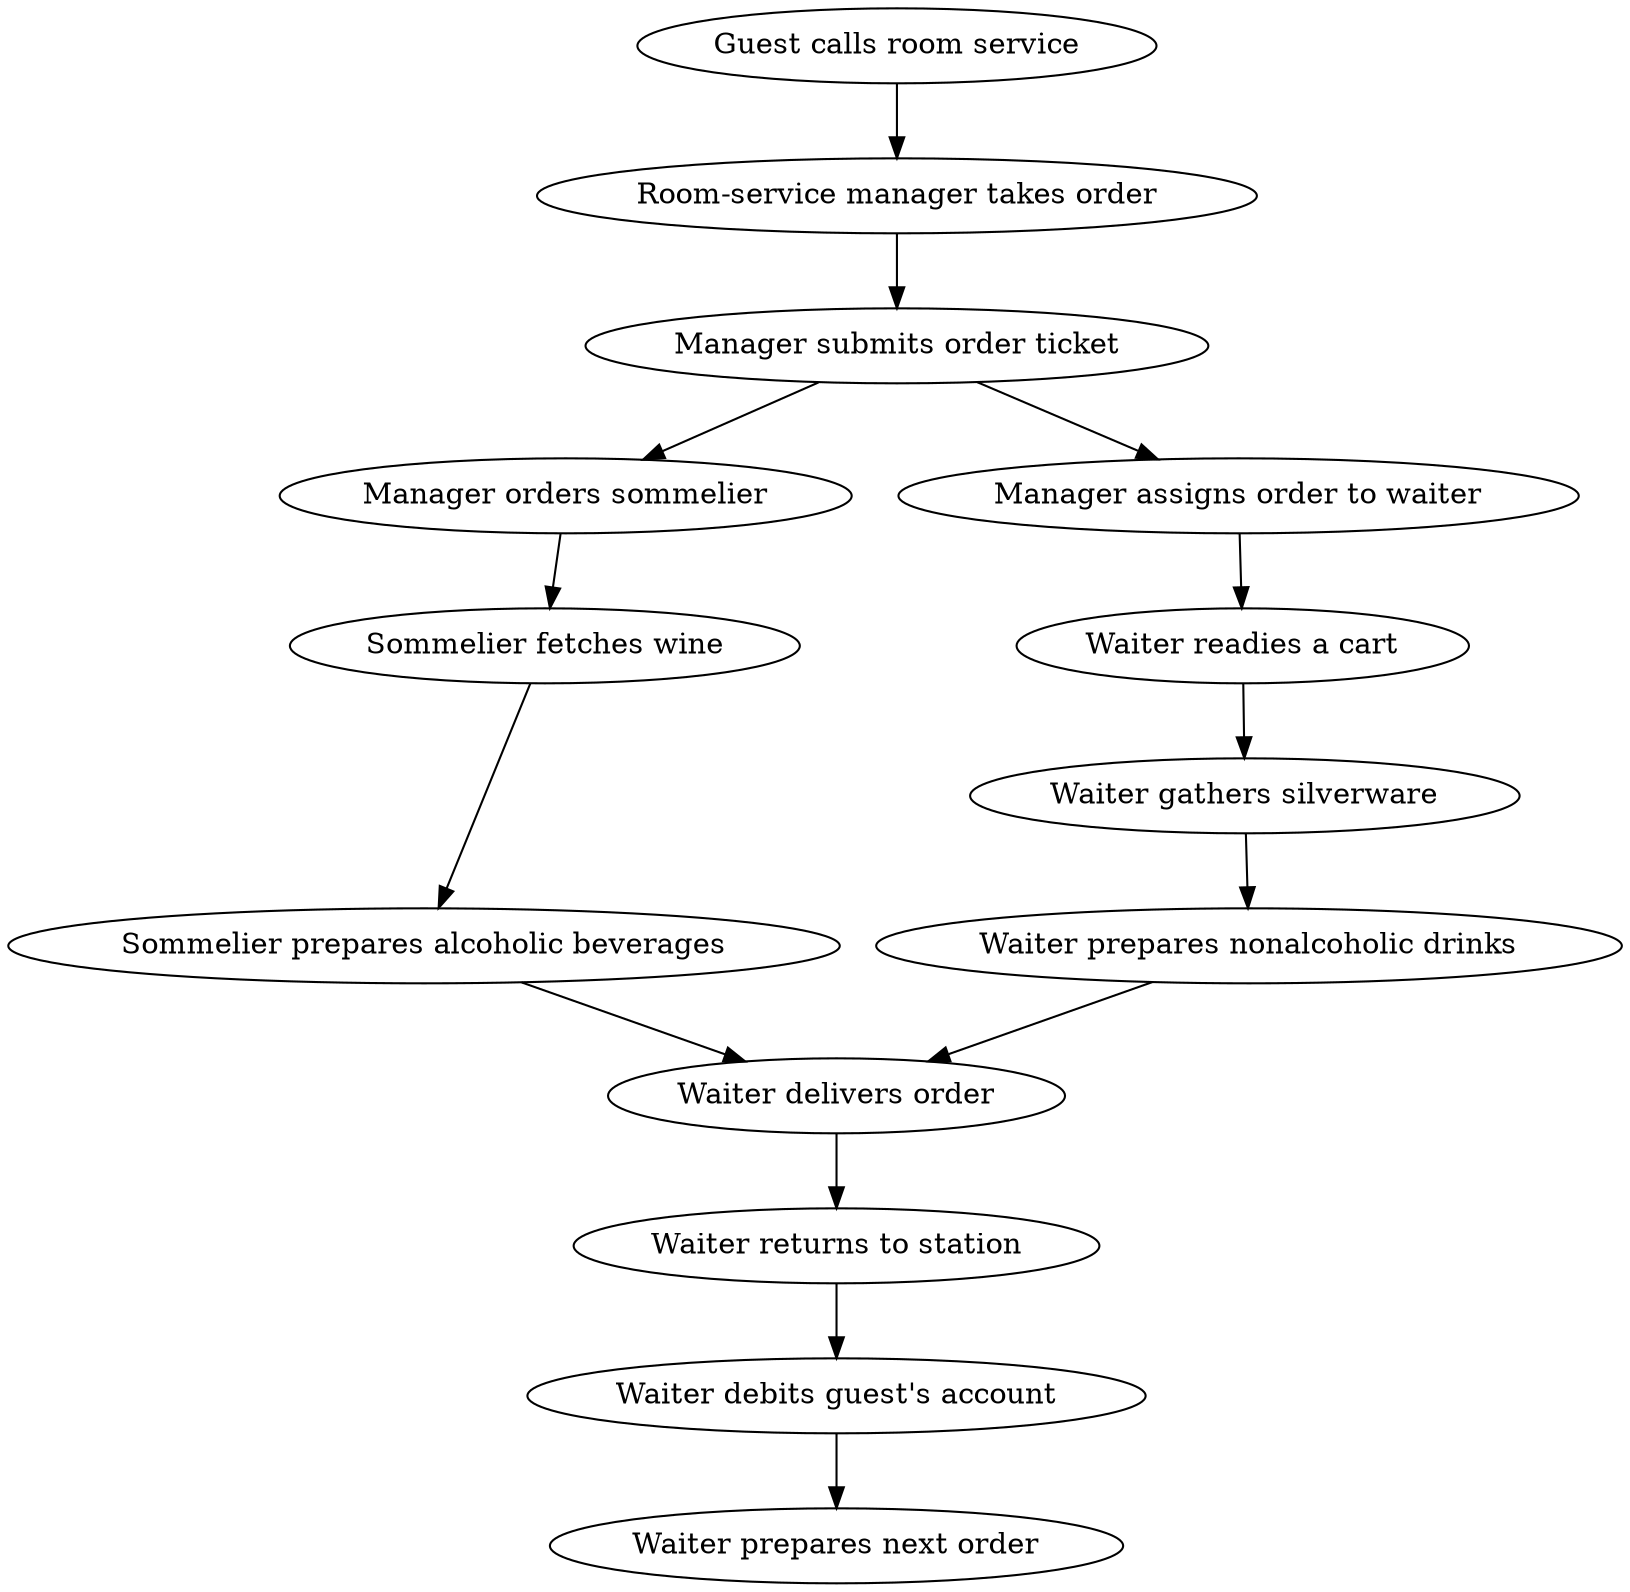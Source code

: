 digraph G {
  "Guest calls room service" -> "Room-service manager takes order"
  "Room-service manager takes order" -> "Manager submits order ticket"
  "Manager submits order ticket" -> "Manager orders sommelier"
  "Manager orders sommelier" -> "Sommelier fetches wine"
  "Sommelier fetches wine" -> "Sommelier prepares alcoholic beverages"
  "Manager submits order ticket" -> "Manager assigns order to waiter"
  "Manager assigns order to waiter" -> "Waiter readies a cart"
  "Waiter readies a cart" -> "Waiter gathers silverware"
  "Waiter gathers silverware" -> "Waiter prepares nonalcoholic drinks"
  "Waiter prepares nonalcoholic drinks" -> "Waiter delivers order"
  "Sommelier prepares alcoholic beverages" -> "Waiter delivers order"
  "Waiter delivers order" -> "Waiter returns to station"
  "Waiter returns to station" -> "Waiter debits guest's account"
  "Waiter debits guest's account" -> "Waiter prepares next order"
}